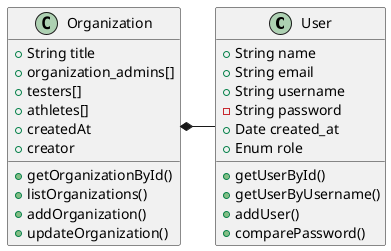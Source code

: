 @startuml

class User {
    +String name
    +String email
    +String username
    -String password
    +Date created_at
    +Enum role
    +getUserById()
    +getUserByUsername()
    +addUser()
    +comparePassword()
}

class Organization {
  +String title
  +organization_admins[]
  +testers[]
  +athletes[]
  +createdAt
  +creator
  +getOrganizationById()
  +listOrganizations()
  +addOrganization()
  +updateOrganization()
}

Organization *- User

@enduml

